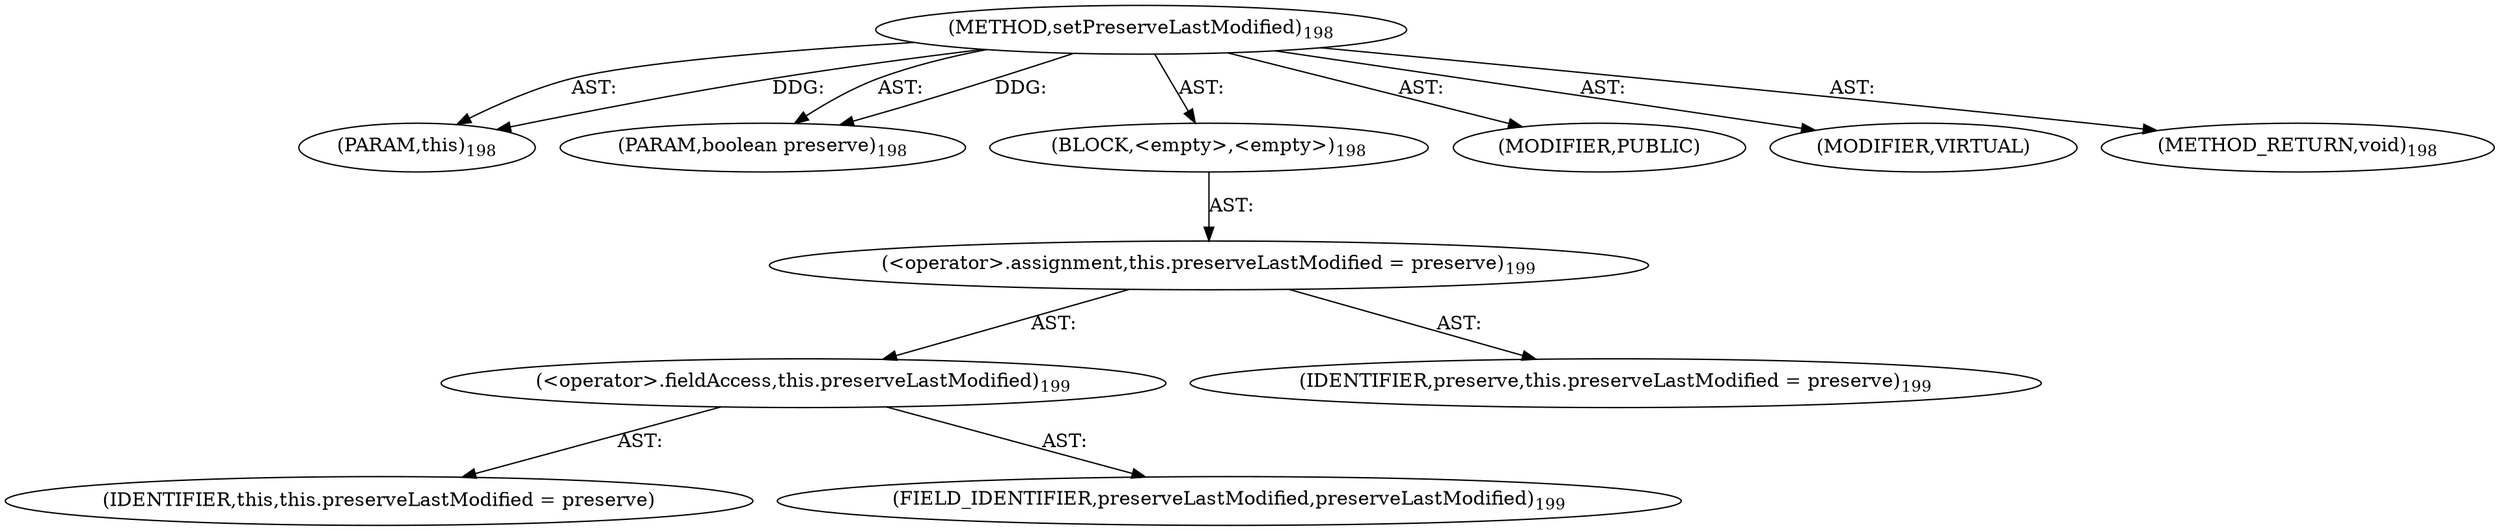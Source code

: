 digraph "setPreserveLastModified" {  
"111669149704" [label = <(METHOD,setPreserveLastModified)<SUB>198</SUB>> ]
"115964117019" [label = <(PARAM,this)<SUB>198</SUB>> ]
"115964117020" [label = <(PARAM,boolean preserve)<SUB>198</SUB>> ]
"25769803784" [label = <(BLOCK,&lt;empty&gt;,&lt;empty&gt;)<SUB>198</SUB>> ]
"30064771153" [label = <(&lt;operator&gt;.assignment,this.preserveLastModified = preserve)<SUB>199</SUB>> ]
"30064771154" [label = <(&lt;operator&gt;.fieldAccess,this.preserveLastModified)<SUB>199</SUB>> ]
"68719476818" [label = <(IDENTIFIER,this,this.preserveLastModified = preserve)> ]
"55834574882" [label = <(FIELD_IDENTIFIER,preserveLastModified,preserveLastModified)<SUB>199</SUB>> ]
"68719476819" [label = <(IDENTIFIER,preserve,this.preserveLastModified = preserve)<SUB>199</SUB>> ]
"133143986213" [label = <(MODIFIER,PUBLIC)> ]
"133143986214" [label = <(MODIFIER,VIRTUAL)> ]
"128849018888" [label = <(METHOD_RETURN,void)<SUB>198</SUB>> ]
  "111669149704" -> "115964117019"  [ label = "AST: "] 
  "111669149704" -> "115964117020"  [ label = "AST: "] 
  "111669149704" -> "25769803784"  [ label = "AST: "] 
  "111669149704" -> "133143986213"  [ label = "AST: "] 
  "111669149704" -> "133143986214"  [ label = "AST: "] 
  "111669149704" -> "128849018888"  [ label = "AST: "] 
  "25769803784" -> "30064771153"  [ label = "AST: "] 
  "30064771153" -> "30064771154"  [ label = "AST: "] 
  "30064771153" -> "68719476819"  [ label = "AST: "] 
  "30064771154" -> "68719476818"  [ label = "AST: "] 
  "30064771154" -> "55834574882"  [ label = "AST: "] 
  "111669149704" -> "115964117019"  [ label = "DDG: "] 
  "111669149704" -> "115964117020"  [ label = "DDG: "] 
}
